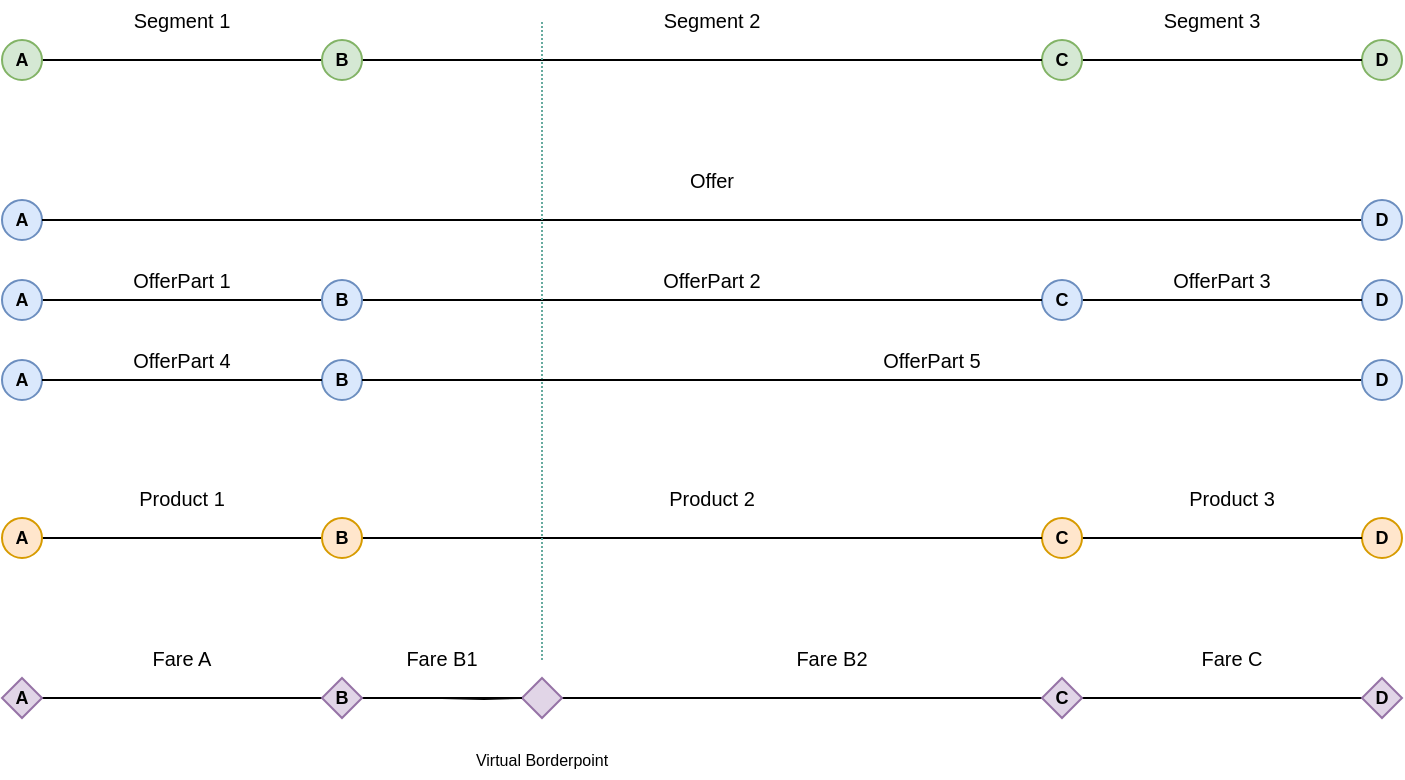 <mxfile version="14.1.8" type="device"><diagram id="EcRJSJ9z8w9bxETv735f" name="Seite-1"><mxGraphModel dx="1086" dy="816" grid="1" gridSize="10" guides="1" tooltips="1" connect="1" arrows="1" fold="1" page="1" pageScale="1" pageWidth="827" pageHeight="1169" math="0" shadow="0"><root><mxCell id="0"/><mxCell id="1" parent="0"/><mxCell id="4BjwbTO_Yd0KImYZajV0-21" style="edgeStyle=orthogonalEdgeStyle;rounded=0;orthogonalLoop=1;jettySize=auto;html=1;entryX=0;entryY=0.5;entryDx=0;entryDy=0;endArrow=none;endFill=0;" parent="1" source="4BjwbTO_Yd0KImYZajV0-1" target="4BjwbTO_Yd0KImYZajV0-4" edge="1"><mxGeometry relative="1" as="geometry"/></mxCell><mxCell id="4BjwbTO_Yd0KImYZajV0-1" value="" style="ellipse;whiteSpace=wrap;html=1;aspect=fixed;fillColor=#d5e8d4;strokeColor=#82b366;" parent="1" vertex="1"><mxGeometry x="70" y="110" width="20" height="20" as="geometry"/></mxCell><mxCell id="4BjwbTO_Yd0KImYZajV0-2" value="" style="ellipse;whiteSpace=wrap;html=1;aspect=fixed;fillColor=#d5e8d4;strokeColor=#82b366;" parent="1" vertex="1"><mxGeometry x="750" y="110" width="20" height="20" as="geometry"/></mxCell><mxCell id="4BjwbTO_Yd0KImYZajV0-23" style="edgeStyle=orthogonalEdgeStyle;rounded=0;orthogonalLoop=1;jettySize=auto;html=1;entryX=0;entryY=0.5;entryDx=0;entryDy=0;endArrow=none;endFill=0;" parent="1" source="4BjwbTO_Yd0KImYZajV0-3" target="4BjwbTO_Yd0KImYZajV0-2" edge="1"><mxGeometry relative="1" as="geometry"/></mxCell><mxCell id="4BjwbTO_Yd0KImYZajV0-3" value="" style="ellipse;whiteSpace=wrap;html=1;aspect=fixed;fillColor=#d5e8d4;strokeColor=#82b366;" parent="1" vertex="1"><mxGeometry x="590" y="110" width="20" height="20" as="geometry"/></mxCell><mxCell id="4BjwbTO_Yd0KImYZajV0-22" style="edgeStyle=orthogonalEdgeStyle;rounded=0;orthogonalLoop=1;jettySize=auto;html=1;entryX=0;entryY=0.5;entryDx=0;entryDy=0;endArrow=none;endFill=0;" parent="1" source="4BjwbTO_Yd0KImYZajV0-4" target="4BjwbTO_Yd0KImYZajV0-3" edge="1"><mxGeometry relative="1" as="geometry"/></mxCell><mxCell id="4BjwbTO_Yd0KImYZajV0-4" value="" style="ellipse;whiteSpace=wrap;html=1;aspect=fixed;fillColor=#d5e8d4;fontStyle=0;strokeColor=#82b366;" parent="1" vertex="1"><mxGeometry x="230" y="110" width="20" height="20" as="geometry"/></mxCell><mxCell id="4BjwbTO_Yd0KImYZajV0-5" value="" style="ellipse;whiteSpace=wrap;html=1;aspect=fixed;fillColor=#dae8fc;strokeColor=#6c8ebf;" parent="1" vertex="1"><mxGeometry x="70" y="190" width="20" height="20" as="geometry"/></mxCell><mxCell id="4BjwbTO_Yd0KImYZajV0-87" style="edgeStyle=orthogonalEdgeStyle;rounded=0;orthogonalLoop=1;jettySize=auto;html=1;endArrow=none;endFill=0;fontSize=9;" parent="1" source="4BjwbTO_Yd0KImYZajV0-6" target="4BjwbTO_Yd0KImYZajV0-83" edge="1"><mxGeometry relative="1" as="geometry"/></mxCell><mxCell id="4BjwbTO_Yd0KImYZajV0-6" value="" style="ellipse;whiteSpace=wrap;html=1;aspect=fixed;fillColor=#dae8fc;strokeColor=#6c8ebf;" parent="1" vertex="1"><mxGeometry x="750" y="190" width="20" height="20" as="geometry"/></mxCell><mxCell id="4BjwbTO_Yd0KImYZajV0-25" style="edgeStyle=orthogonalEdgeStyle;rounded=0;orthogonalLoop=1;jettySize=auto;html=1;entryX=0;entryY=0.5;entryDx=0;entryDy=0;endArrow=none;endFill=0;" parent="1" source="4BjwbTO_Yd0KImYZajV0-9" target="4BjwbTO_Yd0KImYZajV0-12" edge="1"><mxGeometry relative="1" as="geometry"/></mxCell><mxCell id="4BjwbTO_Yd0KImYZajV0-9" value="" style="ellipse;whiteSpace=wrap;html=1;aspect=fixed;fillColor=#dae8fc;strokeColor=#6c8ebf;" parent="1" vertex="1"><mxGeometry x="70" y="230" width="20" height="20" as="geometry"/></mxCell><mxCell id="4BjwbTO_Yd0KImYZajV0-10" value="" style="ellipse;whiteSpace=wrap;html=1;aspect=fixed;fillColor=#dae8fc;strokeColor=#6c8ebf;" parent="1" vertex="1"><mxGeometry x="750" y="230" width="20" height="20" as="geometry"/></mxCell><mxCell id="4BjwbTO_Yd0KImYZajV0-27" style="edgeStyle=orthogonalEdgeStyle;rounded=0;orthogonalLoop=1;jettySize=auto;html=1;endArrow=none;endFill=0;entryX=0;entryY=0.5;entryDx=0;entryDy=0;" parent="1" source="4BjwbTO_Yd0KImYZajV0-11" target="4BjwbTO_Yd0KImYZajV0-10" edge="1"><mxGeometry relative="1" as="geometry"><mxPoint x="744" y="239" as="targetPoint"/></mxGeometry></mxCell><mxCell id="4BjwbTO_Yd0KImYZajV0-11" value="" style="ellipse;whiteSpace=wrap;html=1;aspect=fixed;fillColor=#dae8fc;strokeColor=#6c8ebf;" parent="1" vertex="1"><mxGeometry x="590" y="230" width="20" height="20" as="geometry"/></mxCell><mxCell id="4BjwbTO_Yd0KImYZajV0-26" style="edgeStyle=orthogonalEdgeStyle;rounded=0;orthogonalLoop=1;jettySize=auto;html=1;entryX=0;entryY=0.5;entryDx=0;entryDy=0;endArrow=none;endFill=0;" parent="1" source="4BjwbTO_Yd0KImYZajV0-12" target="4BjwbTO_Yd0KImYZajV0-11" edge="1"><mxGeometry relative="1" as="geometry"/></mxCell><mxCell id="4BjwbTO_Yd0KImYZajV0-12" value="" style="ellipse;whiteSpace=wrap;html=1;aspect=fixed;fillColor=#dae8fc;strokeColor=#6c8ebf;" parent="1" vertex="1"><mxGeometry x="230" y="230" width="20" height="20" as="geometry"/></mxCell><mxCell id="4BjwbTO_Yd0KImYZajV0-42" style="edgeStyle=orthogonalEdgeStyle;rounded=0;orthogonalLoop=1;jettySize=auto;html=1;entryX=0;entryY=0.5;entryDx=0;entryDy=0;endArrow=none;endFill=0;" parent="1" source="4BjwbTO_Yd0KImYZajV0-13" target="4BjwbTO_Yd0KImYZajV0-16" edge="1"><mxGeometry relative="1" as="geometry"/></mxCell><mxCell id="4BjwbTO_Yd0KImYZajV0-13" value="" style="ellipse;whiteSpace=wrap;html=1;aspect=fixed;fillColor=#ffe6cc;strokeColor=#d79b00;" parent="1" vertex="1"><mxGeometry x="70" y="349" width="20" height="20" as="geometry"/></mxCell><mxCell id="4BjwbTO_Yd0KImYZajV0-14" value="" style="ellipse;whiteSpace=wrap;html=1;aspect=fixed;fillColor=#ffe6cc;strokeColor=#d79b00;" parent="1" vertex="1"><mxGeometry x="750" y="349" width="20" height="20" as="geometry"/></mxCell><mxCell id="4BjwbTO_Yd0KImYZajV0-38" style="edgeStyle=orthogonalEdgeStyle;rounded=0;orthogonalLoop=1;jettySize=auto;html=1;entryX=0;entryY=0.5;entryDx=0;entryDy=0;endArrow=none;endFill=0;" parent="1" source="4BjwbTO_Yd0KImYZajV0-15" target="4BjwbTO_Yd0KImYZajV0-14" edge="1"><mxGeometry relative="1" as="geometry"/></mxCell><mxCell id="4BjwbTO_Yd0KImYZajV0-15" value="" style="ellipse;whiteSpace=wrap;html=1;aspect=fixed;fillColor=#ffe6cc;strokeColor=#d79b00;" parent="1" vertex="1"><mxGeometry x="590" y="349" width="20" height="20" as="geometry"/></mxCell><mxCell id="4BjwbTO_Yd0KImYZajV0-37" style="edgeStyle=orthogonalEdgeStyle;rounded=0;orthogonalLoop=1;jettySize=auto;html=1;entryX=0;entryY=0.5;entryDx=0;entryDy=0;endArrow=none;endFill=0;" parent="1" source="4BjwbTO_Yd0KImYZajV0-16" target="4BjwbTO_Yd0KImYZajV0-15" edge="1"><mxGeometry relative="1" as="geometry"/></mxCell><mxCell id="4BjwbTO_Yd0KImYZajV0-16" value="" style="ellipse;whiteSpace=wrap;html=1;aspect=fixed;fillColor=#ffe6cc;strokeColor=#d79b00;" parent="1" vertex="1"><mxGeometry x="230" y="349" width="20" height="20" as="geometry"/></mxCell><mxCell id="4BjwbTO_Yd0KImYZajV0-45" style="edgeStyle=orthogonalEdgeStyle;rounded=0;orthogonalLoop=1;jettySize=auto;html=1;endArrow=none;endFill=0;exitX=1;exitY=0.5;exitDx=0;exitDy=0;entryX=0;entryY=0.5;entryDx=0;entryDy=0;" parent="1" source="4BjwbTO_Yd0KImYZajV0-47" target="4BjwbTO_Yd0KImYZajV0-54" edge="1"><mxGeometry relative="1" as="geometry"><mxPoint x="180" y="439" as="targetPoint"/></mxGeometry></mxCell><mxCell id="4BjwbTO_Yd0KImYZajV0-44" style="edgeStyle=orthogonalEdgeStyle;rounded=0;orthogonalLoop=1;jettySize=auto;html=1;entryX=0;entryY=0.5;entryDx=0;entryDy=0;endArrow=none;endFill=0;" parent="1" edge="1"><mxGeometry relative="1" as="geometry"><mxPoint x="610" y="439" as="sourcePoint"/><mxPoint x="750" y="439" as="targetPoint"/></mxGeometry></mxCell><mxCell id="4BjwbTO_Yd0KImYZajV0-43" style="edgeStyle=orthogonalEdgeStyle;rounded=0;orthogonalLoop=1;jettySize=auto;html=1;entryX=0;entryY=0.5;entryDx=0;entryDy=0;endArrow=none;endFill=0;" parent="1" source="4BjwbTO_Yd0KImYZajV0-51" edge="1"><mxGeometry relative="1" as="geometry"><mxPoint x="290" y="439" as="sourcePoint"/><mxPoint x="590" y="439" as="targetPoint"/></mxGeometry></mxCell><mxCell id="4BjwbTO_Yd0KImYZajV0-28" value="Segment 1" style="text;html=1;strokeColor=none;fillColor=none;align=center;verticalAlign=middle;whiteSpace=wrap;rounded=0;fontSize=10;" parent="1" vertex="1"><mxGeometry x="125" y="90" width="70" height="20" as="geometry"/></mxCell><mxCell id="4BjwbTO_Yd0KImYZajV0-29" value="Segment 2" style="text;html=1;strokeColor=none;fillColor=none;align=center;verticalAlign=middle;whiteSpace=wrap;rounded=0;fontSize=10;" parent="1" vertex="1"><mxGeometry x="390" y="90" width="70" height="20" as="geometry"/></mxCell><mxCell id="4BjwbTO_Yd0KImYZajV0-30" value="Segment 3" style="text;html=1;strokeColor=none;fillColor=none;align=center;verticalAlign=middle;whiteSpace=wrap;rounded=0;fontSize=10;" parent="1" vertex="1"><mxGeometry x="640" y="90" width="70" height="20" as="geometry"/></mxCell><mxCell id="4BjwbTO_Yd0KImYZajV0-31" value="&lt;font style=&quot;font-size: 10px&quot;&gt;Offer&lt;/font&gt;" style="text;html=1;strokeColor=none;fillColor=none;align=center;verticalAlign=middle;whiteSpace=wrap;rounded=0;" parent="1" vertex="1"><mxGeometry x="390" y="170" width="70" height="20" as="geometry"/></mxCell><mxCell id="4BjwbTO_Yd0KImYZajV0-33" value="&lt;font style=&quot;font-size: 10px&quot;&gt;Product 1&lt;/font&gt;" style="text;html=1;strokeColor=none;fillColor=none;align=center;verticalAlign=middle;whiteSpace=wrap;rounded=0;" parent="1" vertex="1"><mxGeometry x="125" y="329" width="70" height="20" as="geometry"/></mxCell><mxCell id="4BjwbTO_Yd0KImYZajV0-39" value="&lt;font style=&quot;font-size: 10px&quot;&gt;Product 3&lt;/font&gt;" style="text;html=1;strokeColor=none;fillColor=none;align=center;verticalAlign=middle;whiteSpace=wrap;rounded=0;" parent="1" vertex="1"><mxGeometry x="650" y="329" width="70" height="20" as="geometry"/></mxCell><mxCell id="4BjwbTO_Yd0KImYZajV0-47" value="" style="rhombus;whiteSpace=wrap;html=1;fillColor=#e1d5e7;strokeColor=#9673a6;" parent="1" vertex="1"><mxGeometry x="70" y="429" width="20" height="20" as="geometry"/></mxCell><mxCell id="4BjwbTO_Yd0KImYZajV0-52" value="" style="rhombus;whiteSpace=wrap;html=1;fillColor=#e1d5e7;strokeColor=#9673a6;" parent="1" vertex="1"><mxGeometry x="590" y="429" width="20" height="20" as="geometry"/></mxCell><mxCell id="4BjwbTO_Yd0KImYZajV0-53" value="" style="rhombus;whiteSpace=wrap;html=1;fillColor=#e1d5e7;strokeColor=#9673a6;" parent="1" vertex="1"><mxGeometry x="750" y="429" width="20" height="20" as="geometry"/></mxCell><mxCell id="4BjwbTO_Yd0KImYZajV0-55" style="edgeStyle=orthogonalEdgeStyle;rounded=0;orthogonalLoop=1;jettySize=auto;html=1;entryX=0;entryY=0.5;entryDx=0;entryDy=0;endArrow=none;endFill=0;" parent="1" source="4BjwbTO_Yd0KImYZajV0-54" target="4BjwbTO_Yd0KImYZajV0-51" edge="1"><mxGeometry relative="1" as="geometry"/></mxCell><mxCell id="4BjwbTO_Yd0KImYZajV0-54" value="" style="rhombus;whiteSpace=wrap;html=1;fillColor=#e1d5e7;strokeColor=#9673a6;" parent="1" vertex="1"><mxGeometry x="230" y="429" width="20" height="20" as="geometry"/></mxCell><mxCell id="4BjwbTO_Yd0KImYZajV0-56" value="&lt;font style=&quot;font-size: 10px&quot;&gt;Product 2&lt;/font&gt;" style="text;html=1;strokeColor=none;fillColor=none;align=center;verticalAlign=middle;whiteSpace=wrap;rounded=0;" parent="1" vertex="1"><mxGeometry x="390" y="329" width="70" height="20" as="geometry"/></mxCell><mxCell id="4BjwbTO_Yd0KImYZajV0-57" value="&lt;font style=&quot;font-size: 10px&quot;&gt;OfferPart 1&lt;/font&gt;" style="text;html=1;strokeColor=none;fillColor=none;align=center;verticalAlign=middle;whiteSpace=wrap;rounded=0;" parent="1" vertex="1"><mxGeometry x="125" y="220" width="70" height="20" as="geometry"/></mxCell><mxCell id="4BjwbTO_Yd0KImYZajV0-58" value="&lt;font style=&quot;font-size: 10px&quot;&gt;OfferPart 2&lt;/font&gt;" style="text;html=1;strokeColor=none;fillColor=none;align=center;verticalAlign=middle;whiteSpace=wrap;rounded=0;" parent="1" vertex="1"><mxGeometry x="390" y="220" width="70" height="20" as="geometry"/></mxCell><mxCell id="4BjwbTO_Yd0KImYZajV0-59" value="&lt;font style=&quot;font-size: 10px&quot;&gt;OfferPart 3&lt;/font&gt;" style="text;html=1;strokeColor=none;fillColor=none;align=center;verticalAlign=middle;whiteSpace=wrap;rounded=0;" parent="1" vertex="1"><mxGeometry x="645" y="220" width="70" height="20" as="geometry"/></mxCell><mxCell id="4BjwbTO_Yd0KImYZajV0-60" value="&lt;font style=&quot;font-size: 10px&quot;&gt;Fare A&lt;/font&gt;" style="text;html=1;strokeColor=none;fillColor=none;align=center;verticalAlign=middle;whiteSpace=wrap;rounded=0;" parent="1" vertex="1"><mxGeometry x="125" y="409" width="70" height="20" as="geometry"/></mxCell><mxCell id="4BjwbTO_Yd0KImYZajV0-61" value="&lt;font style=&quot;font-size: 10px&quot;&gt;Fare C&lt;/font&gt;" style="text;html=1;strokeColor=none;fillColor=none;align=center;verticalAlign=middle;whiteSpace=wrap;rounded=0;" parent="1" vertex="1"><mxGeometry x="650" y="409" width="70" height="20" as="geometry"/></mxCell><mxCell id="4BjwbTO_Yd0KImYZajV0-62" value="&lt;font style=&quot;font-size: 10px&quot;&gt;Fare B2&lt;/font&gt;" style="text;html=1;strokeColor=none;fillColor=none;align=center;verticalAlign=middle;whiteSpace=wrap;rounded=0;" parent="1" vertex="1"><mxGeometry x="450" y="409" width="70" height="20" as="geometry"/></mxCell><mxCell id="4BjwbTO_Yd0KImYZajV0-63" value="&lt;font style=&quot;font-size: 10px&quot;&gt;Fare B1&lt;/font&gt;" style="text;html=1;strokeColor=none;fillColor=none;align=center;verticalAlign=middle;whiteSpace=wrap;rounded=0;" parent="1" vertex="1"><mxGeometry x="260" y="409" width="60" height="20" as="geometry"/></mxCell><mxCell id="4BjwbTO_Yd0KImYZajV0-64" value="A" style="text;html=1;strokeColor=none;fillColor=none;align=center;verticalAlign=middle;whiteSpace=wrap;rounded=0;fontSize=9;fontStyle=1" parent="1" vertex="1"><mxGeometry x="70" y="230" width="20" height="20" as="geometry"/></mxCell><mxCell id="4BjwbTO_Yd0KImYZajV0-65" value="B" style="text;html=1;strokeColor=none;fillColor=none;align=center;verticalAlign=middle;whiteSpace=wrap;rounded=0;fontSize=9;fontStyle=1" parent="1" vertex="1"><mxGeometry x="230" y="230" width="20" height="20" as="geometry"/></mxCell><mxCell id="4BjwbTO_Yd0KImYZajV0-67" value="C" style="text;html=1;strokeColor=none;fillColor=none;align=center;verticalAlign=middle;whiteSpace=wrap;rounded=0;fontSize=9;fontStyle=1" parent="1" vertex="1"><mxGeometry x="590" y="110" width="20" height="20" as="geometry"/></mxCell><mxCell id="4BjwbTO_Yd0KImYZajV0-69" value="D" style="text;html=1;strokeColor=none;fillColor=none;align=center;verticalAlign=middle;whiteSpace=wrap;rounded=0;fontSize=9;fontStyle=1" parent="1" vertex="1"><mxGeometry x="750" y="190" width="20" height="20" as="geometry"/></mxCell><mxCell id="4BjwbTO_Yd0KImYZajV0-70" value="B" style="text;html=1;strokeColor=none;fillColor=none;align=center;verticalAlign=middle;whiteSpace=wrap;rounded=0;fontSize=9;fontStyle=1" parent="1" vertex="1"><mxGeometry x="220" y="110" width="40" height="20" as="geometry"/></mxCell><mxCell id="4BjwbTO_Yd0KImYZajV0-71" value="D" style="text;html=1;strokeColor=none;fillColor=none;align=center;verticalAlign=middle;whiteSpace=wrap;rounded=0;fontSize=9;fontStyle=1" parent="1" vertex="1"><mxGeometry x="750" y="110" width="20" height="20" as="geometry"/></mxCell><mxCell id="4BjwbTO_Yd0KImYZajV0-75" value="D" style="text;html=1;strokeColor=none;fillColor=none;align=center;verticalAlign=middle;whiteSpace=wrap;rounded=0;fontSize=9;fontStyle=1" parent="1" vertex="1"><mxGeometry x="750" y="230" width="20" height="20" as="geometry"/></mxCell><mxCell id="4BjwbTO_Yd0KImYZajV0-78" value="B" style="text;html=1;strokeColor=none;fillColor=none;align=center;verticalAlign=middle;whiteSpace=wrap;rounded=0;fontSize=9;fontStyle=1" parent="1" vertex="1"><mxGeometry x="230" y="429" width="20" height="20" as="geometry"/></mxCell><mxCell id="4BjwbTO_Yd0KImYZajV0-79" value="C" style="text;html=1;strokeColor=none;fillColor=none;align=center;verticalAlign=middle;whiteSpace=wrap;rounded=0;fontSize=9;fontStyle=1" parent="1" vertex="1"><mxGeometry x="590" y="429" width="20" height="20" as="geometry"/></mxCell><mxCell id="4BjwbTO_Yd0KImYZajV0-80" value="D" style="text;html=1;strokeColor=none;fillColor=none;align=center;verticalAlign=middle;whiteSpace=wrap;rounded=0;fontSize=9;fontStyle=1" parent="1" vertex="1"><mxGeometry x="750" y="429" width="20" height="20" as="geometry"/></mxCell><mxCell id="4BjwbTO_Yd0KImYZajV0-81" value="A" style="text;html=1;strokeColor=none;fillColor=none;align=center;verticalAlign=middle;whiteSpace=wrap;rounded=0;fontSize=9;fontStyle=1" parent="1" vertex="1"><mxGeometry x="70" y="429" width="20" height="20" as="geometry"/></mxCell><mxCell id="4BjwbTO_Yd0KImYZajV0-82" value="A" style="text;html=1;strokeColor=none;fillColor=none;align=center;verticalAlign=middle;whiteSpace=wrap;rounded=0;fontSize=9;fontStyle=1" parent="1" vertex="1"><mxGeometry x="70" y="110" width="20" height="20" as="geometry"/></mxCell><mxCell id="4BjwbTO_Yd0KImYZajV0-83" value="A" style="text;html=1;strokeColor=none;fillColor=none;align=center;verticalAlign=middle;whiteSpace=wrap;rounded=0;fontSize=9;fontStyle=1" parent="1" vertex="1"><mxGeometry x="70" y="190" width="20" height="20" as="geometry"/></mxCell><mxCell id="4BjwbTO_Yd0KImYZajV0-90" value="C" style="text;html=1;strokeColor=none;fillColor=none;align=center;verticalAlign=middle;whiteSpace=wrap;rounded=0;fontSize=9;fontStyle=1" parent="1" vertex="1"><mxGeometry x="590" y="230" width="20" height="20" as="geometry"/></mxCell><mxCell id="4BjwbTO_Yd0KImYZajV0-91" value="" style="endArrow=none;dashed=1;html=1;strokeWidth=1;fontSize=10;dashPattern=1 1;strokeColor=#67AB9F;" parent="1" edge="1"><mxGeometry width="50" height="50" relative="1" as="geometry"><mxPoint x="340" y="420" as="sourcePoint"/><mxPoint x="340" y="100" as="targetPoint"/></mxGeometry></mxCell><mxCell id="4BjwbTO_Yd0KImYZajV0-51" value="" style="rhombus;whiteSpace=wrap;html=1;fillColor=#e1d5e7;strokeColor=#9673a6;" parent="1" vertex="1"><mxGeometry x="330" y="429" width="20" height="20" as="geometry"/></mxCell><mxCell id="4BjwbTO_Yd0KImYZajV0-92" style="edgeStyle=orthogonalEdgeStyle;rounded=0;orthogonalLoop=1;jettySize=auto;html=1;entryX=0;entryY=0.5;entryDx=0;entryDy=0;endArrow=none;endFill=0;" parent="1" target="4BjwbTO_Yd0KImYZajV0-51" edge="1"><mxGeometry relative="1" as="geometry"><mxPoint x="290" y="439" as="sourcePoint"/><mxPoint x="590" y="439" as="targetPoint"/></mxGeometry></mxCell><mxCell id="4BjwbTO_Yd0KImYZajV0-95" value="&lt;font style=&quot;font-size: 8px&quot;&gt;Virtual Borderpoint&lt;/font&gt;" style="text;html=1;strokeColor=none;fillColor=none;align=center;verticalAlign=middle;whiteSpace=wrap;rounded=0;fontSize=10;" parent="1" vertex="1"><mxGeometry x="295" y="459" width="90" height="20" as="geometry"/></mxCell><mxCell id="4BjwbTO_Yd0KImYZajV0-96" value="A" style="text;html=1;strokeColor=none;fillColor=none;align=center;verticalAlign=middle;whiteSpace=wrap;rounded=0;fontSize=9;fontStyle=1" parent="1" vertex="1"><mxGeometry x="70" y="349" width="20" height="20" as="geometry"/></mxCell><mxCell id="4BjwbTO_Yd0KImYZajV0-97" value="B" style="text;html=1;strokeColor=none;fillColor=none;align=center;verticalAlign=middle;whiteSpace=wrap;rounded=0;fontSize=9;fontStyle=1" parent="1" vertex="1"><mxGeometry x="230" y="349" width="20" height="20" as="geometry"/></mxCell><mxCell id="4BjwbTO_Yd0KImYZajV0-98" value="C" style="text;html=1;strokeColor=none;fillColor=none;align=center;verticalAlign=middle;whiteSpace=wrap;rounded=0;fontSize=9;fontStyle=1" parent="1" vertex="1"><mxGeometry x="590" y="349" width="20" height="20" as="geometry"/></mxCell><mxCell id="4BjwbTO_Yd0KImYZajV0-99" value="D" style="text;html=1;strokeColor=none;fillColor=none;align=center;verticalAlign=middle;whiteSpace=wrap;rounded=0;fontSize=9;fontStyle=1" parent="1" vertex="1"><mxGeometry x="750" y="349" width="20" height="20" as="geometry"/></mxCell><mxCell id="UwHSXiVxh4ntjtm-5i0u-2" value="" style="ellipse;whiteSpace=wrap;html=1;aspect=fixed;fillColor=#dae8fc;strokeColor=#6c8ebf;" vertex="1" parent="1"><mxGeometry x="70" y="270" width="20" height="20" as="geometry"/></mxCell><mxCell id="UwHSXiVxh4ntjtm-5i0u-3" value="A" style="text;html=1;strokeColor=none;fillColor=none;align=center;verticalAlign=middle;whiteSpace=wrap;rounded=0;fontSize=9;fontStyle=1" vertex="1" parent="1"><mxGeometry x="70" y="270" width="20" height="20" as="geometry"/></mxCell><mxCell id="UwHSXiVxh4ntjtm-5i0u-4" value="" style="ellipse;whiteSpace=wrap;html=1;aspect=fixed;fillColor=#dae8fc;strokeColor=#6c8ebf;" vertex="1" parent="1"><mxGeometry x="230" y="270" width="20" height="20" as="geometry"/></mxCell><mxCell id="UwHSXiVxh4ntjtm-5i0u-8" style="edgeStyle=orthogonalEdgeStyle;rounded=0;orthogonalLoop=1;jettySize=auto;html=1;entryX=0;entryY=0.5;entryDx=0;entryDy=0;endArrow=none;endFill=0;" edge="1" parent="1" source="UwHSXiVxh4ntjtm-5i0u-5" target="UwHSXiVxh4ntjtm-5i0u-7"><mxGeometry relative="1" as="geometry"/></mxCell><mxCell id="UwHSXiVxh4ntjtm-5i0u-9" style="edgeStyle=orthogonalEdgeStyle;rounded=0;orthogonalLoop=1;jettySize=auto;html=1;entryX=1;entryY=0.5;entryDx=0;entryDy=0;endArrow=none;endFill=0;" edge="1" parent="1" source="UwHSXiVxh4ntjtm-5i0u-5" target="UwHSXiVxh4ntjtm-5i0u-3"><mxGeometry relative="1" as="geometry"/></mxCell><mxCell id="UwHSXiVxh4ntjtm-5i0u-5" value="B" style="text;html=1;strokeColor=none;fillColor=none;align=center;verticalAlign=middle;whiteSpace=wrap;rounded=0;fontSize=9;fontStyle=1" vertex="1" parent="1"><mxGeometry x="230" y="270" width="20" height="20" as="geometry"/></mxCell><mxCell id="UwHSXiVxh4ntjtm-5i0u-6" value="" style="ellipse;whiteSpace=wrap;html=1;aspect=fixed;fillColor=#dae8fc;strokeColor=#6c8ebf;" vertex="1" parent="1"><mxGeometry x="750" y="270" width="20" height="20" as="geometry"/></mxCell><mxCell id="UwHSXiVxh4ntjtm-5i0u-7" value="D" style="text;html=1;strokeColor=none;fillColor=none;align=center;verticalAlign=middle;whiteSpace=wrap;rounded=0;fontSize=9;fontStyle=1" vertex="1" parent="1"><mxGeometry x="750" y="270" width="20" height="20" as="geometry"/></mxCell><mxCell id="UwHSXiVxh4ntjtm-5i0u-10" value="&lt;font style=&quot;font-size: 10px&quot;&gt;OfferPart 4&lt;/font&gt;" style="text;html=1;strokeColor=none;fillColor=none;align=center;verticalAlign=middle;whiteSpace=wrap;rounded=0;" vertex="1" parent="1"><mxGeometry x="125" y="260" width="70" height="20" as="geometry"/></mxCell><mxCell id="UwHSXiVxh4ntjtm-5i0u-11" value="&lt;font style=&quot;font-size: 10px&quot;&gt;OfferPart 5&lt;/font&gt;" style="text;html=1;strokeColor=none;fillColor=none;align=center;verticalAlign=middle;whiteSpace=wrap;rounded=0;" vertex="1" parent="1"><mxGeometry x="500" y="260" width="70" height="20" as="geometry"/></mxCell></root></mxGraphModel></diagram></mxfile>